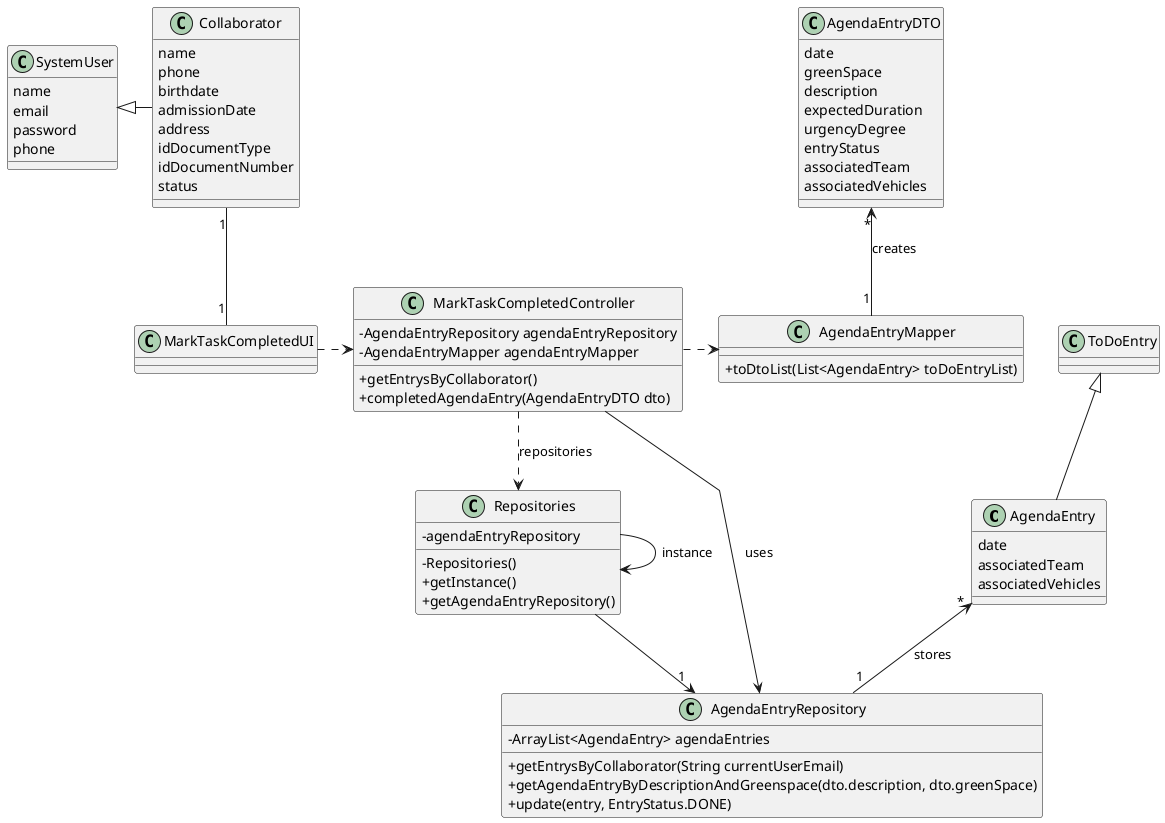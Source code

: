 @startuml
skinparam classAttributeIconSize 0
skinparam packageStyle rectangle
skinparam shadowing false
skinparam linetype polyline
skinparam classAttributeIconSize 0

class AgendaEntry {
    date
    associatedTeam
    associatedVehicles
}

class AgendaEntryDTO {

    date
    greenSpace
    description
    expectedDuration
    urgencyDegree
    entryStatus
    associatedTeam
    associatedVehicles

}

class SystemUser {
    name
    email
    password
    phone
}

class Collaborator {
    name
    phone
    birthdate
    admissionDate
    address
    idDocumentType
    idDocumentNumber
    status
}


class AgendaEntryRepository {
    - ArrayList<AgendaEntry> agendaEntries

   +getEntrysByCollaborator(String currentUserEmail)
   +getAgendaEntryByDescriptionAndGreenspace(dto.description, dto.greenSpace)
   +update(entry, EntryStatus.DONE)
}

class Repositories {
    - agendaEntryRepository

    - Repositories()
    + getInstance()
    + getAgendaEntryRepository()

}

class AgendaEntryMapper {
    + toDtoList(List<AgendaEntry> toDoEntryList)

}


class MarkTaskCompletedController {
    - AgendaEntryRepository agendaEntryRepository
    - AgendaEntryMapper agendaEntryMapper

    + getEntrysByCollaborator()
    +completedAgendaEntry(AgendaEntryDTO dto)

}

class MarkTaskCompletedUI{

}

MarkTaskCompletedUI .> MarkTaskCompletedController
MarkTaskCompletedController ..> Repositories : repositories
Repositories --> "1" AgendaEntryRepository
Repositories -> Repositories : instance
MarkTaskCompletedController .> AgendaEntryMapper
MarkTaskCompletedController --> AgendaEntryRepository : uses

SystemUser <|- Collaborator
ToDoEntry <|-- AgendaEntry

Collaborator "1" -- "1" MarkTaskCompletedUI
AgendaEntry "*" <-- "1" AgendaEntryRepository : stores
AgendaEntryDTO "*" <-- "1" AgendaEntryMapper : creates


@enduml
